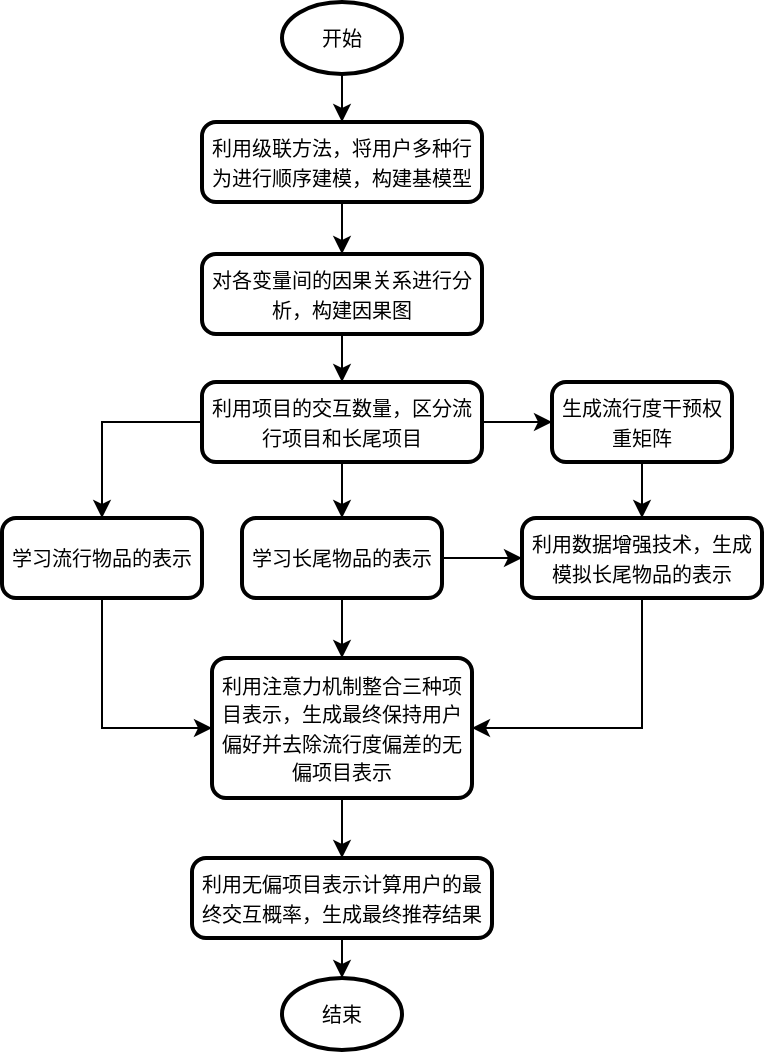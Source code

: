 <mxfile version="25.0.3">
  <diagram id="C5RBs43oDa-KdzZeNtuy" name="Page-1">
    <mxGraphModel dx="865" dy="473" grid="1" gridSize="10" guides="1" tooltips="1" connect="1" arrows="1" fold="1" page="1" pageScale="1" pageWidth="827" pageHeight="1169" math="0" shadow="0">
      <root>
        <mxCell id="WIyWlLk6GJQsqaUBKTNV-0" />
        <mxCell id="WIyWlLk6GJQsqaUBKTNV-1" parent="WIyWlLk6GJQsqaUBKTNV-0" />
        <mxCell id="-Q4dJPU8IPbL6j8d0112-14" style="edgeStyle=orthogonalEdgeStyle;rounded=0;orthogonalLoop=1;jettySize=auto;html=1;exitX=0.5;exitY=1;exitDx=0;exitDy=0;exitPerimeter=0;entryX=0.5;entryY=0;entryDx=0;entryDy=0;" edge="1" parent="WIyWlLk6GJQsqaUBKTNV-1" source="-Q4dJPU8IPbL6j8d0112-1" target="-Q4dJPU8IPbL6j8d0112-2">
          <mxGeometry relative="1" as="geometry" />
        </mxCell>
        <mxCell id="-Q4dJPU8IPbL6j8d0112-1" value="&lt;font style=&quot;font-size: 10px;&quot;&gt;开始&lt;/font&gt;" style="strokeWidth=2;html=1;shape=mxgraph.flowchart.start_1;whiteSpace=wrap;aspect=fixed;" vertex="1" parent="WIyWlLk6GJQsqaUBKTNV-1">
          <mxGeometry x="250" y="120" width="60" height="36" as="geometry" />
        </mxCell>
        <mxCell id="-Q4dJPU8IPbL6j8d0112-15" style="edgeStyle=orthogonalEdgeStyle;rounded=0;orthogonalLoop=1;jettySize=auto;html=1;exitX=0.5;exitY=1;exitDx=0;exitDy=0;entryX=0.5;entryY=0;entryDx=0;entryDy=0;" edge="1" parent="WIyWlLk6GJQsqaUBKTNV-1" source="-Q4dJPU8IPbL6j8d0112-2" target="-Q4dJPU8IPbL6j8d0112-3">
          <mxGeometry relative="1" as="geometry" />
        </mxCell>
        <mxCell id="-Q4dJPU8IPbL6j8d0112-2" value="&lt;font style=&quot;font-size: 10px;&quot;&gt;利用级联方法，将用户多种行为进行顺序建模，构建基模型&lt;/font&gt;" style="rounded=1;whiteSpace=wrap;html=1;absoluteArcSize=1;arcSize=14;strokeWidth=2;" vertex="1" parent="WIyWlLk6GJQsqaUBKTNV-1">
          <mxGeometry x="210" y="180" width="140" height="40" as="geometry" />
        </mxCell>
        <mxCell id="-Q4dJPU8IPbL6j8d0112-17" style="edgeStyle=orthogonalEdgeStyle;rounded=0;orthogonalLoop=1;jettySize=auto;html=1;exitX=0.5;exitY=1;exitDx=0;exitDy=0;entryX=0.5;entryY=0;entryDx=0;entryDy=0;" edge="1" parent="WIyWlLk6GJQsqaUBKTNV-1" source="-Q4dJPU8IPbL6j8d0112-3" target="-Q4dJPU8IPbL6j8d0112-8">
          <mxGeometry relative="1" as="geometry" />
        </mxCell>
        <mxCell id="-Q4dJPU8IPbL6j8d0112-3" value="&lt;font style=&quot;font-size: 10px;&quot;&gt;对各变量间的因果关系进行分析，构建因果图&lt;/font&gt;" style="rounded=1;whiteSpace=wrap;html=1;absoluteArcSize=1;arcSize=14;strokeWidth=2;" vertex="1" parent="WIyWlLk6GJQsqaUBKTNV-1">
          <mxGeometry x="210" y="246" width="140" height="40" as="geometry" />
        </mxCell>
        <mxCell id="-Q4dJPU8IPbL6j8d0112-26" style="edgeStyle=orthogonalEdgeStyle;rounded=0;orthogonalLoop=1;jettySize=auto;html=1;exitX=0.5;exitY=1;exitDx=0;exitDy=0;entryX=0;entryY=0.5;entryDx=0;entryDy=0;" edge="1" parent="WIyWlLk6GJQsqaUBKTNV-1" source="-Q4dJPU8IPbL6j8d0112-4" target="-Q4dJPU8IPbL6j8d0112-16">
          <mxGeometry relative="1" as="geometry" />
        </mxCell>
        <mxCell id="-Q4dJPU8IPbL6j8d0112-4" value="&lt;font style=&quot;font-size: 10px;&quot;&gt;学习流行物品的表示&lt;/font&gt;" style="rounded=1;whiteSpace=wrap;html=1;absoluteArcSize=1;arcSize=14;strokeWidth=2;" vertex="1" parent="WIyWlLk6GJQsqaUBKTNV-1">
          <mxGeometry x="110" y="378" width="100" height="40" as="geometry" />
        </mxCell>
        <mxCell id="-Q4dJPU8IPbL6j8d0112-20" style="edgeStyle=orthogonalEdgeStyle;rounded=0;orthogonalLoop=1;jettySize=auto;html=1;exitX=1;exitY=0.5;exitDx=0;exitDy=0;entryX=0;entryY=0.5;entryDx=0;entryDy=0;" edge="1" parent="WIyWlLk6GJQsqaUBKTNV-1" source="-Q4dJPU8IPbL6j8d0112-5" target="-Q4dJPU8IPbL6j8d0112-7">
          <mxGeometry relative="1" as="geometry" />
        </mxCell>
        <mxCell id="-Q4dJPU8IPbL6j8d0112-24" style="edgeStyle=orthogonalEdgeStyle;rounded=0;orthogonalLoop=1;jettySize=auto;html=1;exitX=0.5;exitY=1;exitDx=0;exitDy=0;entryX=0.5;entryY=0;entryDx=0;entryDy=0;" edge="1" parent="WIyWlLk6GJQsqaUBKTNV-1" source="-Q4dJPU8IPbL6j8d0112-5" target="-Q4dJPU8IPbL6j8d0112-16">
          <mxGeometry relative="1" as="geometry" />
        </mxCell>
        <mxCell id="-Q4dJPU8IPbL6j8d0112-5" value="&lt;font style=&quot;font-size: 10px;&quot;&gt;学习长尾物品的表示&lt;/font&gt;" style="rounded=1;whiteSpace=wrap;html=1;absoluteArcSize=1;arcSize=14;strokeWidth=2;" vertex="1" parent="WIyWlLk6GJQsqaUBKTNV-1">
          <mxGeometry x="230" y="378" width="100" height="40" as="geometry" />
        </mxCell>
        <mxCell id="-Q4dJPU8IPbL6j8d0112-27" style="edgeStyle=orthogonalEdgeStyle;rounded=0;orthogonalLoop=1;jettySize=auto;html=1;exitX=0.5;exitY=1;exitDx=0;exitDy=0;entryX=1;entryY=0.5;entryDx=0;entryDy=0;" edge="1" parent="WIyWlLk6GJQsqaUBKTNV-1" source="-Q4dJPU8IPbL6j8d0112-7" target="-Q4dJPU8IPbL6j8d0112-16">
          <mxGeometry relative="1" as="geometry" />
        </mxCell>
        <mxCell id="-Q4dJPU8IPbL6j8d0112-7" value="&lt;font style=&quot;font-size: 10px;&quot;&gt;利用数据增强技术，生成模拟长尾物品的表示&lt;/font&gt;" style="rounded=1;whiteSpace=wrap;html=1;absoluteArcSize=1;arcSize=14;strokeWidth=2;" vertex="1" parent="WIyWlLk6GJQsqaUBKTNV-1">
          <mxGeometry x="370" y="378" width="120" height="40" as="geometry" />
        </mxCell>
        <mxCell id="-Q4dJPU8IPbL6j8d0112-18" style="edgeStyle=orthogonalEdgeStyle;rounded=0;orthogonalLoop=1;jettySize=auto;html=1;exitX=0.5;exitY=1;exitDx=0;exitDy=0;" edge="1" parent="WIyWlLk6GJQsqaUBKTNV-1" source="-Q4dJPU8IPbL6j8d0112-8" target="-Q4dJPU8IPbL6j8d0112-5">
          <mxGeometry relative="1" as="geometry" />
        </mxCell>
        <mxCell id="-Q4dJPU8IPbL6j8d0112-19" style="edgeStyle=orthogonalEdgeStyle;rounded=0;orthogonalLoop=1;jettySize=auto;html=1;exitX=0;exitY=0.5;exitDx=0;exitDy=0;" edge="1" parent="WIyWlLk6GJQsqaUBKTNV-1" source="-Q4dJPU8IPbL6j8d0112-8" target="-Q4dJPU8IPbL6j8d0112-4">
          <mxGeometry relative="1" as="geometry" />
        </mxCell>
        <mxCell id="-Q4dJPU8IPbL6j8d0112-30" style="edgeStyle=orthogonalEdgeStyle;rounded=0;orthogonalLoop=1;jettySize=auto;html=1;exitX=1;exitY=0.5;exitDx=0;exitDy=0;entryX=0;entryY=0.5;entryDx=0;entryDy=0;" edge="1" parent="WIyWlLk6GJQsqaUBKTNV-1" source="-Q4dJPU8IPbL6j8d0112-8" target="-Q4dJPU8IPbL6j8d0112-29">
          <mxGeometry relative="1" as="geometry" />
        </mxCell>
        <mxCell id="-Q4dJPU8IPbL6j8d0112-8" value="&lt;font style=&quot;font-size: 10px;&quot;&gt;利用项目的交互数量，区分流行项目和长尾项目&lt;/font&gt;" style="rounded=1;whiteSpace=wrap;html=1;absoluteArcSize=1;arcSize=14;strokeWidth=2;" vertex="1" parent="WIyWlLk6GJQsqaUBKTNV-1">
          <mxGeometry x="210" y="310" width="140" height="40" as="geometry" />
        </mxCell>
        <mxCell id="-Q4dJPU8IPbL6j8d0112-35" style="edgeStyle=orthogonalEdgeStyle;rounded=0;orthogonalLoop=1;jettySize=auto;html=1;exitX=0.5;exitY=1;exitDx=0;exitDy=0;entryX=0.5;entryY=0;entryDx=0;entryDy=0;" edge="1" parent="WIyWlLk6GJQsqaUBKTNV-1" source="-Q4dJPU8IPbL6j8d0112-16" target="-Q4dJPU8IPbL6j8d0112-32">
          <mxGeometry relative="1" as="geometry" />
        </mxCell>
        <mxCell id="-Q4dJPU8IPbL6j8d0112-16" value="&lt;font style=&quot;font-size: 10px;&quot;&gt;利用注意力机制整合三种项目表示，生成最终保持用户偏好并去除流行度偏差的无偏项目表示&lt;/font&gt;" style="rounded=1;whiteSpace=wrap;html=1;absoluteArcSize=1;arcSize=14;strokeWidth=2;" vertex="1" parent="WIyWlLk6GJQsqaUBKTNV-1">
          <mxGeometry x="215" y="448" width="130" height="70" as="geometry" />
        </mxCell>
        <mxCell id="-Q4dJPU8IPbL6j8d0112-31" style="edgeStyle=orthogonalEdgeStyle;rounded=0;orthogonalLoop=1;jettySize=auto;html=1;exitX=0.5;exitY=1;exitDx=0;exitDy=0;" edge="1" parent="WIyWlLk6GJQsqaUBKTNV-1" source="-Q4dJPU8IPbL6j8d0112-29" target="-Q4dJPU8IPbL6j8d0112-7">
          <mxGeometry relative="1" as="geometry" />
        </mxCell>
        <mxCell id="-Q4dJPU8IPbL6j8d0112-29" value="&lt;font style=&quot;font-size: 10px;&quot;&gt;生成流行度干预权重矩阵&lt;/font&gt;" style="rounded=1;whiteSpace=wrap;html=1;absoluteArcSize=1;arcSize=14;strokeWidth=2;" vertex="1" parent="WIyWlLk6GJQsqaUBKTNV-1">
          <mxGeometry x="385" y="310" width="90" height="40" as="geometry" />
        </mxCell>
        <mxCell id="-Q4dJPU8IPbL6j8d0112-32" value="&lt;font style=&quot;font-size: 10px;&quot;&gt;利用无偏项目表示计算用户的最终交互概率，生成最终推荐结果&lt;/font&gt;" style="rounded=1;whiteSpace=wrap;html=1;absoluteArcSize=1;arcSize=14;strokeWidth=2;" vertex="1" parent="WIyWlLk6GJQsqaUBKTNV-1">
          <mxGeometry x="205" y="548" width="150" height="40" as="geometry" />
        </mxCell>
        <mxCell id="-Q4dJPU8IPbL6j8d0112-34" value="&lt;font style=&quot;font-size: 10px;&quot;&gt;结束&lt;/font&gt;" style="strokeWidth=2;html=1;shape=mxgraph.flowchart.start_1;whiteSpace=wrap;aspect=fixed;" vertex="1" parent="WIyWlLk6GJQsqaUBKTNV-1">
          <mxGeometry x="250" y="608" width="60" height="36" as="geometry" />
        </mxCell>
        <mxCell id="-Q4dJPU8IPbL6j8d0112-38" style="edgeStyle=orthogonalEdgeStyle;rounded=0;orthogonalLoop=1;jettySize=auto;html=1;exitX=0.5;exitY=1;exitDx=0;exitDy=0;entryX=0.5;entryY=0;entryDx=0;entryDy=0;entryPerimeter=0;" edge="1" parent="WIyWlLk6GJQsqaUBKTNV-1" source="-Q4dJPU8IPbL6j8d0112-32" target="-Q4dJPU8IPbL6j8d0112-34">
          <mxGeometry relative="1" as="geometry" />
        </mxCell>
      </root>
    </mxGraphModel>
  </diagram>
</mxfile>
